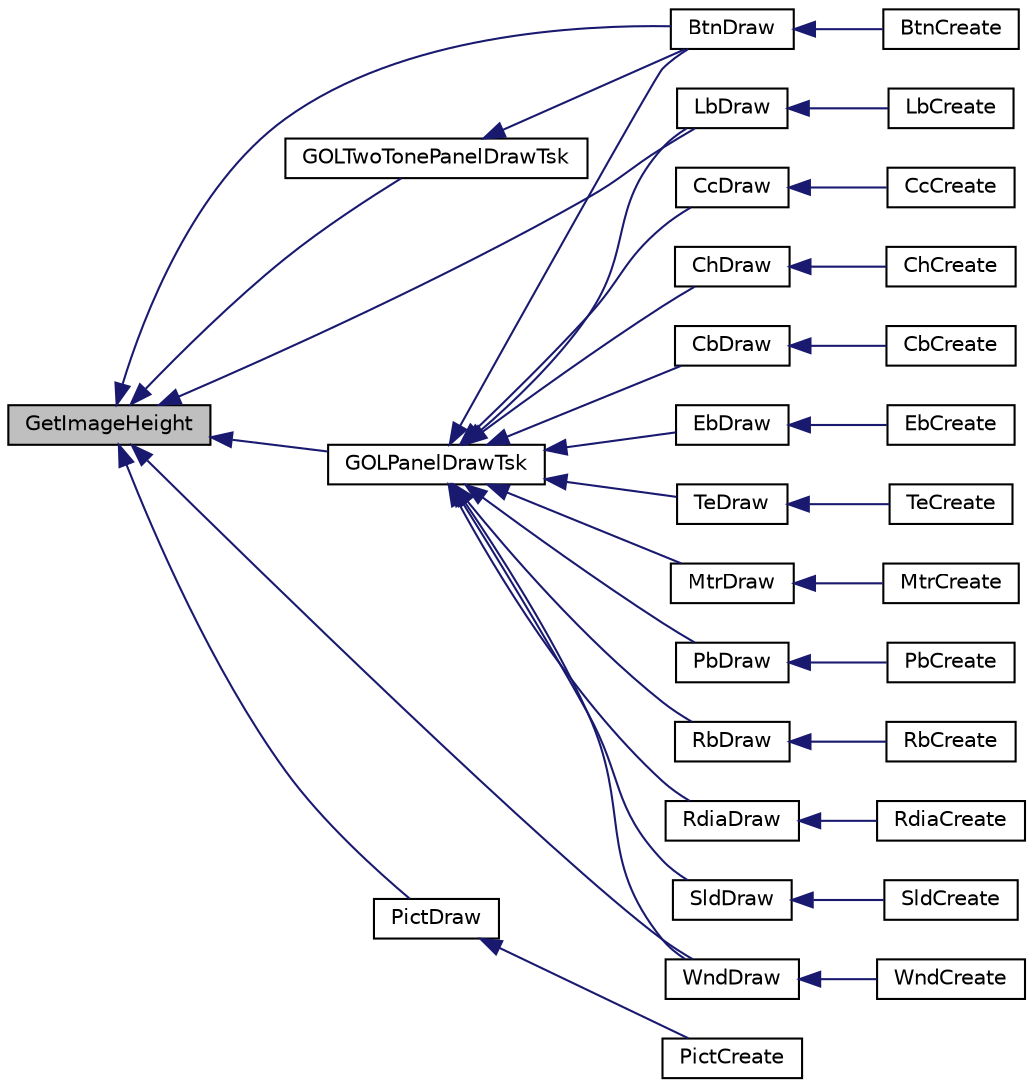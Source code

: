 digraph "GetImageHeight"
{
  edge [fontname="Helvetica",fontsize="10",labelfontname="Helvetica",labelfontsize="10"];
  node [fontname="Helvetica",fontsize="10",shape=record];
  rankdir="LR";
  Node1 [label="GetImageHeight",height=0.2,width=0.4,color="black", fillcolor="grey75", style="filled", fontcolor="black"];
  Node1 -> Node2 [dir="back",color="midnightblue",fontsize="10",style="solid",fontname="Helvetica"];
  Node2 [label="BtnDraw",height=0.2,width=0.4,color="black", fillcolor="white", style="filled",URL="$_button_8h.html#abbe1146f1099bd0efcd920b38e48f7c0"];
  Node2 -> Node3 [dir="back",color="midnightblue",fontsize="10",style="solid",fontname="Helvetica"];
  Node3 [label="BtnCreate",height=0.2,width=0.4,color="black", fillcolor="white", style="filled",URL="$_button_8h.html#a58bae4324dd2fe73c331fbcde3e997e0"];
  Node1 -> Node4 [dir="back",color="midnightblue",fontsize="10",style="solid",fontname="Helvetica"];
  Node4 [label="GOLPanelDrawTsk",height=0.2,width=0.4,color="black", fillcolor="white", style="filled",URL="$_g_o_l_8h.html#a9d993f570a5a333450b08addacdfc974"];
  Node4 -> Node2 [dir="back",color="midnightblue",fontsize="10",style="solid",fontname="Helvetica"];
  Node4 -> Node5 [dir="back",color="midnightblue",fontsize="10",style="solid",fontname="Helvetica"];
  Node5 [label="ChDraw",height=0.2,width=0.4,color="black", fillcolor="white", style="filled",URL="$_chart_8h.html#ae94d3144d62a125f960cc138130721bb"];
  Node5 -> Node6 [dir="back",color="midnightblue",fontsize="10",style="solid",fontname="Helvetica"];
  Node6 [label="ChCreate",height=0.2,width=0.4,color="black", fillcolor="white", style="filled",URL="$_chart_8h.html#a5acd1aa33b2b87e8c6d976c1bcdfadf9"];
  Node4 -> Node7 [dir="back",color="midnightblue",fontsize="10",style="solid",fontname="Helvetica"];
  Node7 [label="CbDraw",height=0.2,width=0.4,color="black", fillcolor="white", style="filled",URL="$_check_box_8h.html#a3e8cd29f18ad886f66c756f4306bc077"];
  Node7 -> Node8 [dir="back",color="midnightblue",fontsize="10",style="solid",fontname="Helvetica"];
  Node8 [label="CbCreate",height=0.2,width=0.4,color="black", fillcolor="white", style="filled",URL="$_check_box_8h.html#a2c9fec16e1cac381a73d28038c7b6747"];
  Node4 -> Node9 [dir="back",color="midnightblue",fontsize="10",style="solid",fontname="Helvetica"];
  Node9 [label="EbDraw",height=0.2,width=0.4,color="black", fillcolor="white", style="filled",URL="$_edit_box_8h.html#aa62476b8c9ee6fd4acade2e21c4b2adb"];
  Node9 -> Node10 [dir="back",color="midnightblue",fontsize="10",style="solid",fontname="Helvetica"];
  Node10 [label="EbCreate",height=0.2,width=0.4,color="black", fillcolor="white", style="filled",URL="$_edit_box_8h.html#a3f6da3c8eb9028edaaae00dc7dbe38a5"];
  Node4 -> Node11 [dir="back",color="midnightblue",fontsize="10",style="solid",fontname="Helvetica"];
  Node11 [label="LbDraw",height=0.2,width=0.4,color="black", fillcolor="white", style="filled",URL="$_list_box_8h.html#a758bba266f1d0788d9a0c4b97b7c64da"];
  Node11 -> Node12 [dir="back",color="midnightblue",fontsize="10",style="solid",fontname="Helvetica"];
  Node12 [label="LbCreate",height=0.2,width=0.4,color="black", fillcolor="white", style="filled",URL="$_list_box_8h.html#a46b6f8a76f784014b5f7dbee460a6cf9"];
  Node4 -> Node13 [dir="back",color="midnightblue",fontsize="10",style="solid",fontname="Helvetica"];
  Node13 [label="MtrDraw",height=0.2,width=0.4,color="black", fillcolor="white", style="filled",URL="$_meter_8h.html#a8b28060425794f091c24f355326272dd"];
  Node13 -> Node14 [dir="back",color="midnightblue",fontsize="10",style="solid",fontname="Helvetica"];
  Node14 [label="MtrCreate",height=0.2,width=0.4,color="black", fillcolor="white", style="filled",URL="$_meter_8h.html#ab024a60648ca28bfb3ef8180df871ca0"];
  Node4 -> Node15 [dir="back",color="midnightblue",fontsize="10",style="solid",fontname="Helvetica"];
  Node15 [label="PbDraw",height=0.2,width=0.4,color="black", fillcolor="white", style="filled",URL="$_progress_bar_8h.html#a5afb6fade21d0a76246e6e38a656b5a8"];
  Node15 -> Node16 [dir="back",color="midnightblue",fontsize="10",style="solid",fontname="Helvetica"];
  Node16 [label="PbCreate",height=0.2,width=0.4,color="black", fillcolor="white", style="filled",URL="$_progress_bar_8h.html#a8946d265b423560fb9120376bf0c1afd"];
  Node4 -> Node17 [dir="back",color="midnightblue",fontsize="10",style="solid",fontname="Helvetica"];
  Node17 [label="RbDraw",height=0.2,width=0.4,color="black", fillcolor="white", style="filled",URL="$_radio_button_8h.html#afc75c4b3bf496f30884ea9219baa3957"];
  Node17 -> Node18 [dir="back",color="midnightblue",fontsize="10",style="solid",fontname="Helvetica"];
  Node18 [label="RbCreate",height=0.2,width=0.4,color="black", fillcolor="white", style="filled",URL="$_radio_button_8h.html#a4bed4cf89c510288f46f65e2ecb8b3eb"];
  Node4 -> Node19 [dir="back",color="midnightblue",fontsize="10",style="solid",fontname="Helvetica"];
  Node19 [label="RdiaDraw",height=0.2,width=0.4,color="black", fillcolor="white", style="filled",URL="$_round_dial_8h.html#a3581ef42840e731d0edfaa819da8ce63"];
  Node19 -> Node20 [dir="back",color="midnightblue",fontsize="10",style="solid",fontname="Helvetica"];
  Node20 [label="RdiaCreate",height=0.2,width=0.4,color="black", fillcolor="white", style="filled",URL="$_round_dial_8h.html#a110b820e88b0eb66d71588860795295c"];
  Node4 -> Node21 [dir="back",color="midnightblue",fontsize="10",style="solid",fontname="Helvetica"];
  Node21 [label="SldDraw",height=0.2,width=0.4,color="black", fillcolor="white", style="filled",URL="$_slider_8h.html#a7c047563deea387da3510b081ccc2bd9"];
  Node21 -> Node22 [dir="back",color="midnightblue",fontsize="10",style="solid",fontname="Helvetica"];
  Node22 [label="SldCreate",height=0.2,width=0.4,color="black", fillcolor="white", style="filled",URL="$_slider_8h.html#a2c24b3f670799ef372288caba9811afd"];
  Node4 -> Node23 [dir="back",color="midnightblue",fontsize="10",style="solid",fontname="Helvetica"];
  Node23 [label="CcDraw",height=0.2,width=0.4,color="black", fillcolor="white", style="filled",URL="$_template_8h.html#a14d0f0ccb95a948abb43bcef8e93e7ee"];
  Node23 -> Node24 [dir="back",color="midnightblue",fontsize="10",style="solid",fontname="Helvetica"];
  Node24 [label="CcCreate",height=0.2,width=0.4,color="black", fillcolor="white", style="filled",URL="$_template_8h.html#a43d0c1eb24681ea202a84d5f5fab6fec"];
  Node4 -> Node25 [dir="back",color="midnightblue",fontsize="10",style="solid",fontname="Helvetica"];
  Node25 [label="TeDraw",height=0.2,width=0.4,color="black", fillcolor="white", style="filled",URL="$_text_entry_8h.html#a8bdd75439fcce4ea923987097241c6ce"];
  Node25 -> Node26 [dir="back",color="midnightblue",fontsize="10",style="solid",fontname="Helvetica"];
  Node26 [label="TeCreate",height=0.2,width=0.4,color="black", fillcolor="white", style="filled",URL="$_text_entry_8h.html#af1d2045c270eadb98c741942dabfa52a"];
  Node4 -> Node27 [dir="back",color="midnightblue",fontsize="10",style="solid",fontname="Helvetica"];
  Node27 [label="WndDraw",height=0.2,width=0.4,color="black", fillcolor="white", style="filled",URL="$_window_8h.html#a906e624492d1bad972d4b4f8fe475f6e"];
  Node27 -> Node28 [dir="back",color="midnightblue",fontsize="10",style="solid",fontname="Helvetica"];
  Node28 [label="WndCreate",height=0.2,width=0.4,color="black", fillcolor="white", style="filled",URL="$_window_8h.html#a7ec95799039f19ed96e2f62bb1ea877f"];
  Node1 -> Node29 [dir="back",color="midnightblue",fontsize="10",style="solid",fontname="Helvetica"];
  Node29 [label="GOLTwoTonePanelDrawTsk",height=0.2,width=0.4,color="black", fillcolor="white", style="filled",URL="$_g_o_l_8h.html#aa7ccc95ac01cf3e2c78200e7e791cf72"];
  Node29 -> Node2 [dir="back",color="midnightblue",fontsize="10",style="solid",fontname="Helvetica"];
  Node1 -> Node11 [dir="back",color="midnightblue",fontsize="10",style="solid",fontname="Helvetica"];
  Node1 -> Node30 [dir="back",color="midnightblue",fontsize="10",style="solid",fontname="Helvetica"];
  Node30 [label="PictDraw",height=0.2,width=0.4,color="black", fillcolor="white", style="filled",URL="$_picture_8h.html#a317a09c3c5d88b43a8473d9f3cd29475"];
  Node30 -> Node31 [dir="back",color="midnightblue",fontsize="10",style="solid",fontname="Helvetica"];
  Node31 [label="PictCreate",height=0.2,width=0.4,color="black", fillcolor="white", style="filled",URL="$_picture_8h.html#ae3b4b7d30eb65f8efa26f2f46911f8ac"];
  Node1 -> Node27 [dir="back",color="midnightblue",fontsize="10",style="solid",fontname="Helvetica"];
}
